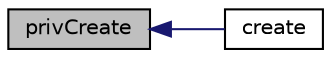 digraph "privCreate"
{
  edge [fontname="Helvetica",fontsize="10",labelfontname="Helvetica",labelfontsize="10"];
  node [fontname="Helvetica",fontsize="10",shape=record];
  rankdir="LR";
  Node107 [label="privCreate",height=0.2,width=0.4,color="black", fillcolor="grey75", style="filled", fontcolor="black"];
  Node107 -> Node108 [dir="back",color="midnightblue",fontsize="10",style="solid",fontname="Helvetica"];
  Node108 [label="create",height=0.2,width=0.4,color="black", fillcolor="white", style="filled",URL="$class_pcl_zip.html#a2d670a34def1c5d97c3f69eb82731d5e"];
}
